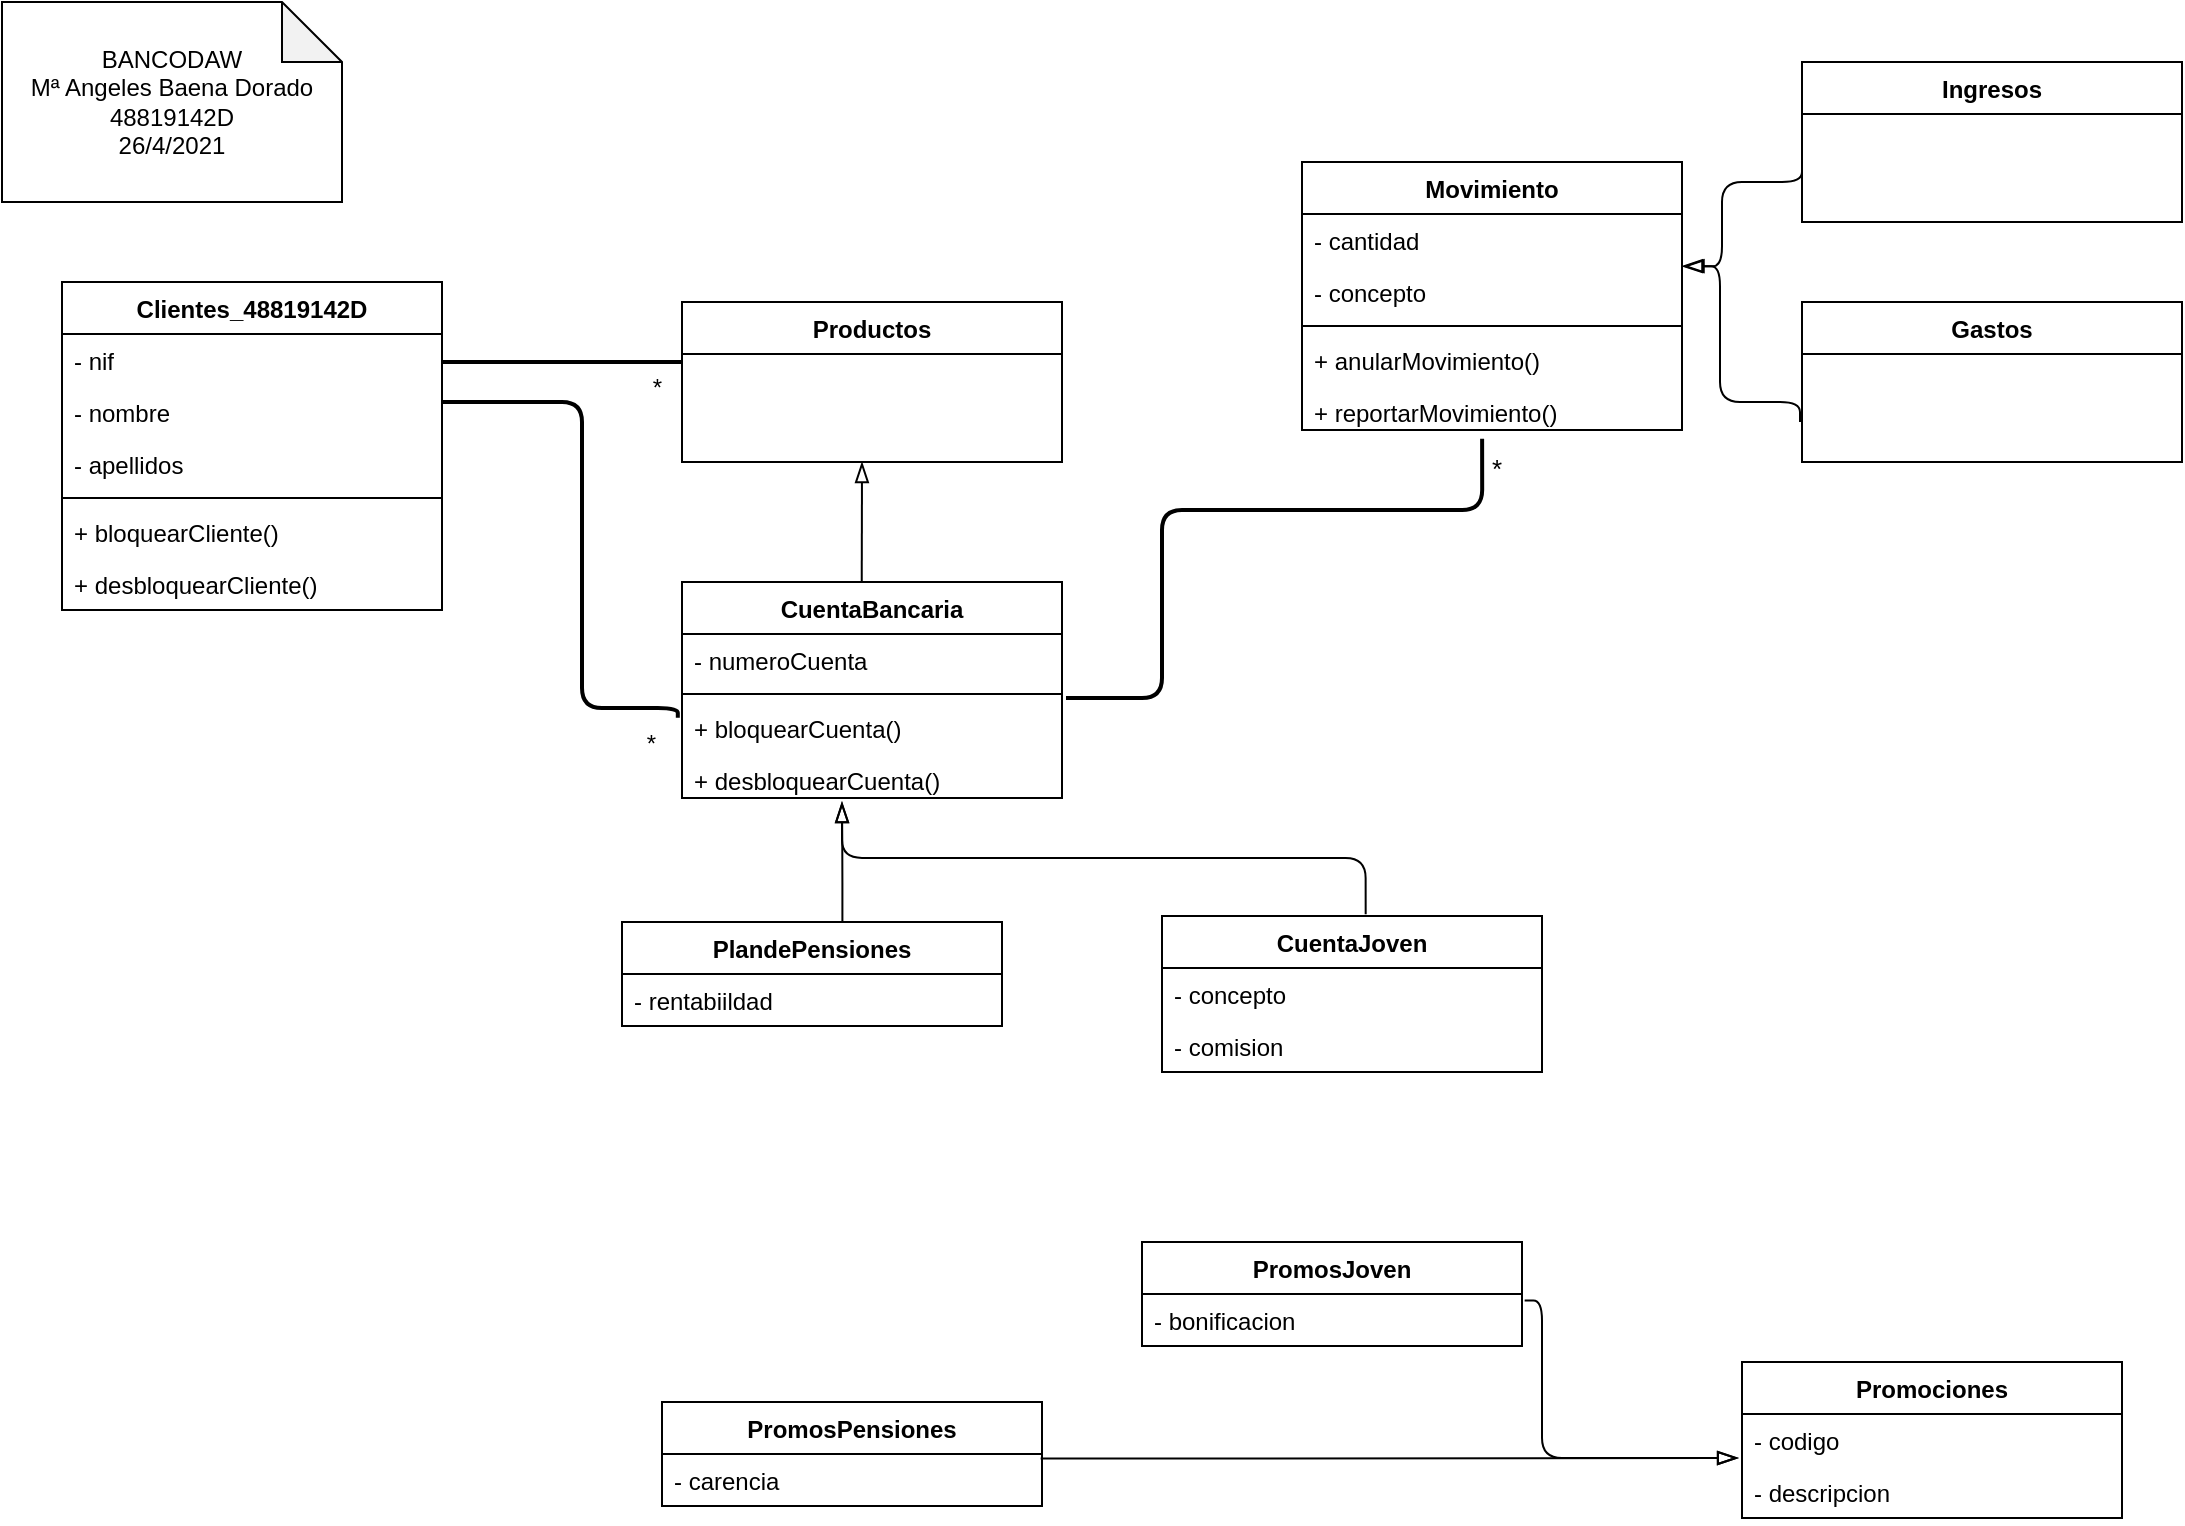 <mxfile version="14.6.6" type="github">
  <diagram id="C5RBs43oDa-KdzZeNtuy" name="Page-1">
    <mxGraphModel dx="813" dy="441" grid="1" gridSize="10" guides="1" tooltips="1" connect="1" arrows="1" fold="1" page="1" pageScale="1" pageWidth="1169" pageHeight="827" math="0" shadow="0">
      <root>
        <mxCell id="WIyWlLk6GJQsqaUBKTNV-0" />
        <mxCell id="WIyWlLk6GJQsqaUBKTNV-1" parent="WIyWlLk6GJQsqaUBKTNV-0" />
        <mxCell id="iE6FMapl29Qg4c_nM3nC-0" value="&lt;div&gt;BANCODAW&lt;/div&gt;&lt;div&gt;Mª Angeles Baena Dorado&lt;/div&gt;&lt;div&gt;48819142D&lt;br&gt;&lt;/div&gt;&lt;div&gt;26/4/2021&lt;br&gt;&lt;/div&gt;" style="shape=note;whiteSpace=wrap;html=1;backgroundOutline=1;darkOpacity=0.05;fontStyle=0" parent="WIyWlLk6GJQsqaUBKTNV-1" vertex="1">
          <mxGeometry x="40" y="20" width="170" height="100" as="geometry" />
        </mxCell>
        <mxCell id="xge_uJqHZkqQWPB38G0r-0" value="Clientes_48819142D" style="swimlane;fontStyle=1;align=center;verticalAlign=top;childLayout=stackLayout;horizontal=1;startSize=26;horizontalStack=0;resizeParent=1;resizeParentMax=0;resizeLast=0;collapsible=1;marginBottom=0;" vertex="1" parent="WIyWlLk6GJQsqaUBKTNV-1">
          <mxGeometry x="70" y="160" width="190" height="164" as="geometry" />
        </mxCell>
        <mxCell id="xge_uJqHZkqQWPB38G0r-1" value="- nif&#xa;" style="text;strokeColor=none;fillColor=none;align=left;verticalAlign=top;spacingLeft=4;spacingRight=4;overflow=hidden;rotatable=0;points=[[0,0.5],[1,0.5]];portConstraint=eastwest;" vertex="1" parent="xge_uJqHZkqQWPB38G0r-0">
          <mxGeometry y="26" width="190" height="26" as="geometry" />
        </mxCell>
        <mxCell id="xge_uJqHZkqQWPB38G0r-4" value="- nombre" style="text;strokeColor=none;fillColor=none;align=left;verticalAlign=top;spacingLeft=4;spacingRight=4;overflow=hidden;rotatable=0;points=[[0,0.5],[1,0.5]];portConstraint=eastwest;" vertex="1" parent="xge_uJqHZkqQWPB38G0r-0">
          <mxGeometry y="52" width="190" height="26" as="geometry" />
        </mxCell>
        <mxCell id="xge_uJqHZkqQWPB38G0r-5" value="- apellidos" style="text;strokeColor=none;fillColor=none;align=left;verticalAlign=top;spacingLeft=4;spacingRight=4;overflow=hidden;rotatable=0;points=[[0,0.5],[1,0.5]];portConstraint=eastwest;" vertex="1" parent="xge_uJqHZkqQWPB38G0r-0">
          <mxGeometry y="78" width="190" height="26" as="geometry" />
        </mxCell>
        <mxCell id="xge_uJqHZkqQWPB38G0r-2" value="" style="line;strokeWidth=1;fillColor=none;align=left;verticalAlign=middle;spacingTop=-1;spacingLeft=3;spacingRight=3;rotatable=0;labelPosition=right;points=[];portConstraint=eastwest;" vertex="1" parent="xge_uJqHZkqQWPB38G0r-0">
          <mxGeometry y="104" width="190" height="8" as="geometry" />
        </mxCell>
        <mxCell id="xge_uJqHZkqQWPB38G0r-3" value="+ bloquearCliente()" style="text;strokeColor=none;fillColor=none;align=left;verticalAlign=top;spacingLeft=4;spacingRight=4;overflow=hidden;rotatable=0;points=[[0,0.5],[1,0.5]];portConstraint=eastwest;" vertex="1" parent="xge_uJqHZkqQWPB38G0r-0">
          <mxGeometry y="112" width="190" height="26" as="geometry" />
        </mxCell>
        <mxCell id="xge_uJqHZkqQWPB38G0r-6" value="+ desbloquearCliente()" style="text;strokeColor=none;fillColor=none;align=left;verticalAlign=top;spacingLeft=4;spacingRight=4;overflow=hidden;rotatable=0;points=[[0,0.5],[1,0.5]];portConstraint=eastwest;" vertex="1" parent="xge_uJqHZkqQWPB38G0r-0">
          <mxGeometry y="138" width="190" height="26" as="geometry" />
        </mxCell>
        <mxCell id="xge_uJqHZkqQWPB38G0r-7" value="Ingresos" style="swimlane;fontStyle=1;align=center;verticalAlign=top;childLayout=stackLayout;horizontal=1;startSize=26;horizontalStack=0;resizeParent=1;resizeParentMax=0;resizeLast=0;collapsible=1;marginBottom=0;" vertex="1" parent="WIyWlLk6GJQsqaUBKTNV-1">
          <mxGeometry x="940" y="50" width="190" height="80" as="geometry" />
        </mxCell>
        <mxCell id="xge_uJqHZkqQWPB38G0r-14" value="CuentaBancaria" style="swimlane;fontStyle=1;align=center;verticalAlign=top;childLayout=stackLayout;horizontal=1;startSize=26;horizontalStack=0;resizeParent=1;resizeParentMax=0;resizeLast=0;collapsible=1;marginBottom=0;" vertex="1" parent="WIyWlLk6GJQsqaUBKTNV-1">
          <mxGeometry x="380" y="310" width="190" height="108" as="geometry" />
        </mxCell>
        <mxCell id="xge_uJqHZkqQWPB38G0r-15" value="- numeroCuenta" style="text;strokeColor=none;fillColor=none;align=left;verticalAlign=top;spacingLeft=4;spacingRight=4;overflow=hidden;rotatable=0;points=[[0,0.5],[1,0.5]];portConstraint=eastwest;" vertex="1" parent="xge_uJqHZkqQWPB38G0r-14">
          <mxGeometry y="26" width="190" height="26" as="geometry" />
        </mxCell>
        <mxCell id="xge_uJqHZkqQWPB38G0r-18" value="" style="line;strokeWidth=1;fillColor=none;align=left;verticalAlign=middle;spacingTop=-1;spacingLeft=3;spacingRight=3;rotatable=0;labelPosition=right;points=[];portConstraint=eastwest;" vertex="1" parent="xge_uJqHZkqQWPB38G0r-14">
          <mxGeometry y="52" width="190" height="8" as="geometry" />
        </mxCell>
        <mxCell id="xge_uJqHZkqQWPB38G0r-19" value="+ bloquearCuenta()" style="text;strokeColor=none;fillColor=none;align=left;verticalAlign=top;spacingLeft=4;spacingRight=4;overflow=hidden;rotatable=0;points=[[0,0.5],[1,0.5]];portConstraint=eastwest;" vertex="1" parent="xge_uJqHZkqQWPB38G0r-14">
          <mxGeometry y="60" width="190" height="26" as="geometry" />
        </mxCell>
        <mxCell id="xge_uJqHZkqQWPB38G0r-20" value="+ desbloquearCuenta()" style="text;strokeColor=none;fillColor=none;align=left;verticalAlign=top;spacingLeft=4;spacingRight=4;overflow=hidden;rotatable=0;points=[[0,0.5],[1,0.5]];portConstraint=eastwest;" vertex="1" parent="xge_uJqHZkqQWPB38G0r-14">
          <mxGeometry y="86" width="190" height="22" as="geometry" />
        </mxCell>
        <mxCell id="xge_uJqHZkqQWPB38G0r-21" value="Movimiento" style="swimlane;fontStyle=1;align=center;verticalAlign=top;childLayout=stackLayout;horizontal=1;startSize=26;horizontalStack=0;resizeParent=1;resizeParentMax=0;resizeLast=0;collapsible=1;marginBottom=0;" vertex="1" parent="WIyWlLk6GJQsqaUBKTNV-1">
          <mxGeometry x="690" y="100" width="190" height="134" as="geometry" />
        </mxCell>
        <mxCell id="xge_uJqHZkqQWPB38G0r-22" value="- cantidad" style="text;strokeColor=none;fillColor=none;align=left;verticalAlign=top;spacingLeft=4;spacingRight=4;overflow=hidden;rotatable=0;points=[[0,0.5],[1,0.5]];portConstraint=eastwest;" vertex="1" parent="xge_uJqHZkqQWPB38G0r-21">
          <mxGeometry y="26" width="190" height="26" as="geometry" />
        </mxCell>
        <mxCell id="xge_uJqHZkqQWPB38G0r-26" value="- concepto" style="text;strokeColor=none;fillColor=none;align=left;verticalAlign=top;spacingLeft=4;spacingRight=4;overflow=hidden;rotatable=0;points=[[0,0.5],[1,0.5]];portConstraint=eastwest;" vertex="1" parent="xge_uJqHZkqQWPB38G0r-21">
          <mxGeometry y="52" width="190" height="26" as="geometry" />
        </mxCell>
        <mxCell id="xge_uJqHZkqQWPB38G0r-23" value="" style="line;strokeWidth=1;fillColor=none;align=left;verticalAlign=middle;spacingTop=-1;spacingLeft=3;spacingRight=3;rotatable=0;labelPosition=right;points=[];portConstraint=eastwest;" vertex="1" parent="xge_uJqHZkqQWPB38G0r-21">
          <mxGeometry y="78" width="190" height="8" as="geometry" />
        </mxCell>
        <mxCell id="xge_uJqHZkqQWPB38G0r-24" value="+ anularMovimiento()" style="text;strokeColor=none;fillColor=none;align=left;verticalAlign=top;spacingLeft=4;spacingRight=4;overflow=hidden;rotatable=0;points=[[0,0.5],[1,0.5]];portConstraint=eastwest;" vertex="1" parent="xge_uJqHZkqQWPB38G0r-21">
          <mxGeometry y="86" width="190" height="26" as="geometry" />
        </mxCell>
        <mxCell id="xge_uJqHZkqQWPB38G0r-25" value="+ reportarMovimiento()" style="text;strokeColor=none;fillColor=none;align=left;verticalAlign=top;spacingLeft=4;spacingRight=4;overflow=hidden;rotatable=0;points=[[0,0.5],[1,0.5]];portConstraint=eastwest;" vertex="1" parent="xge_uJqHZkqQWPB38G0r-21">
          <mxGeometry y="112" width="190" height="22" as="geometry" />
        </mxCell>
        <mxCell id="xge_uJqHZkqQWPB38G0r-27" value="Productos" style="swimlane;fontStyle=1;align=center;verticalAlign=top;childLayout=stackLayout;horizontal=1;startSize=26;horizontalStack=0;resizeParent=1;resizeParentMax=0;resizeLast=0;collapsible=1;marginBottom=0;" vertex="1" parent="WIyWlLk6GJQsqaUBKTNV-1">
          <mxGeometry x="380" y="170" width="190" height="80" as="geometry" />
        </mxCell>
        <mxCell id="xge_uJqHZkqQWPB38G0r-28" value="Gastos" style="swimlane;fontStyle=1;align=center;verticalAlign=top;childLayout=stackLayout;horizontal=1;startSize=26;horizontalStack=0;resizeParent=1;resizeParentMax=0;resizeLast=0;collapsible=1;marginBottom=0;" vertex="1" parent="WIyWlLk6GJQsqaUBKTNV-1">
          <mxGeometry x="940" y="170" width="190" height="80" as="geometry" />
        </mxCell>
        <mxCell id="xge_uJqHZkqQWPB38G0r-29" value="PlandePensiones" style="swimlane;fontStyle=1;align=center;verticalAlign=top;childLayout=stackLayout;horizontal=1;startSize=26;horizontalStack=0;resizeParent=1;resizeParentMax=0;resizeLast=0;collapsible=1;marginBottom=0;" vertex="1" parent="WIyWlLk6GJQsqaUBKTNV-1">
          <mxGeometry x="350" y="480" width="190" height="52" as="geometry" />
        </mxCell>
        <mxCell id="xge_uJqHZkqQWPB38G0r-30" value="- rentabiildad" style="text;strokeColor=none;fillColor=none;align=left;verticalAlign=top;spacingLeft=4;spacingRight=4;overflow=hidden;rotatable=0;points=[[0,0.5],[1,0.5]];portConstraint=eastwest;" vertex="1" parent="xge_uJqHZkqQWPB38G0r-29">
          <mxGeometry y="26" width="190" height="26" as="geometry" />
        </mxCell>
        <mxCell id="xge_uJqHZkqQWPB38G0r-34" value="Promociones" style="swimlane;fontStyle=1;align=center;verticalAlign=top;childLayout=stackLayout;horizontal=1;startSize=26;horizontalStack=0;resizeParent=1;resizeParentMax=0;resizeLast=0;collapsible=1;marginBottom=0;" vertex="1" parent="WIyWlLk6GJQsqaUBKTNV-1">
          <mxGeometry x="910" y="700" width="190" height="78" as="geometry" />
        </mxCell>
        <mxCell id="xge_uJqHZkqQWPB38G0r-35" value="- codigo" style="text;strokeColor=none;fillColor=none;align=left;verticalAlign=top;spacingLeft=4;spacingRight=4;overflow=hidden;rotatable=0;points=[[0,0.5],[1,0.5]];portConstraint=eastwest;" vertex="1" parent="xge_uJqHZkqQWPB38G0r-34">
          <mxGeometry y="26" width="190" height="26" as="geometry" />
        </mxCell>
        <mxCell id="xge_uJqHZkqQWPB38G0r-39" value="- descripcion" style="text;strokeColor=none;fillColor=none;align=left;verticalAlign=top;spacingLeft=4;spacingRight=4;overflow=hidden;rotatable=0;points=[[0,0.5],[1,0.5]];portConstraint=eastwest;" vertex="1" parent="xge_uJqHZkqQWPB38G0r-34">
          <mxGeometry y="52" width="190" height="26" as="geometry" />
        </mxCell>
        <mxCell id="xge_uJqHZkqQWPB38G0r-40" value="PromosJoven" style="swimlane;fontStyle=1;align=center;verticalAlign=top;childLayout=stackLayout;horizontal=1;startSize=26;horizontalStack=0;resizeParent=1;resizeParentMax=0;resizeLast=0;collapsible=1;marginBottom=0;" vertex="1" parent="WIyWlLk6GJQsqaUBKTNV-1">
          <mxGeometry x="610" y="640" width="190" height="52" as="geometry" />
        </mxCell>
        <mxCell id="xge_uJqHZkqQWPB38G0r-41" value="- bonificacion" style="text;strokeColor=none;fillColor=none;align=left;verticalAlign=top;spacingLeft=4;spacingRight=4;overflow=hidden;rotatable=0;points=[[0,0.5],[1,0.5]];portConstraint=eastwest;" vertex="1" parent="xge_uJqHZkqQWPB38G0r-40">
          <mxGeometry y="26" width="190" height="26" as="geometry" />
        </mxCell>
        <mxCell id="xge_uJqHZkqQWPB38G0r-44" value="CuentaJoven" style="swimlane;fontStyle=1;align=center;verticalAlign=top;childLayout=stackLayout;horizontal=1;startSize=26;horizontalStack=0;resizeParent=1;resizeParentMax=0;resizeLast=0;collapsible=1;marginBottom=0;" vertex="1" parent="WIyWlLk6GJQsqaUBKTNV-1">
          <mxGeometry x="620" y="477" width="190" height="78" as="geometry" />
        </mxCell>
        <mxCell id="xge_uJqHZkqQWPB38G0r-45" value="- concepto" style="text;strokeColor=none;fillColor=none;align=left;verticalAlign=top;spacingLeft=4;spacingRight=4;overflow=hidden;rotatable=0;points=[[0,0.5],[1,0.5]];portConstraint=eastwest;" vertex="1" parent="xge_uJqHZkqQWPB38G0r-44">
          <mxGeometry y="26" width="190" height="26" as="geometry" />
        </mxCell>
        <mxCell id="xge_uJqHZkqQWPB38G0r-46" value="- comision" style="text;strokeColor=none;fillColor=none;align=left;verticalAlign=top;spacingLeft=4;spacingRight=4;overflow=hidden;rotatable=0;points=[[0,0.5],[1,0.5]];portConstraint=eastwest;" vertex="1" parent="xge_uJqHZkqQWPB38G0r-44">
          <mxGeometry y="52" width="190" height="26" as="geometry" />
        </mxCell>
        <mxCell id="xge_uJqHZkqQWPB38G0r-47" value="PromosPensiones" style="swimlane;fontStyle=1;align=center;verticalAlign=top;childLayout=stackLayout;horizontal=1;startSize=26;horizontalStack=0;resizeParent=1;resizeParentMax=0;resizeLast=0;collapsible=1;marginBottom=0;" vertex="1" parent="WIyWlLk6GJQsqaUBKTNV-1">
          <mxGeometry x="370" y="720" width="190" height="52" as="geometry" />
        </mxCell>
        <mxCell id="xge_uJqHZkqQWPB38G0r-48" value="- carencia" style="text;strokeColor=none;fillColor=none;align=left;verticalAlign=top;spacingLeft=4;spacingRight=4;overflow=hidden;rotatable=0;points=[[0,0.5],[1,0.5]];portConstraint=eastwest;" vertex="1" parent="xge_uJqHZkqQWPB38G0r-47">
          <mxGeometry y="26" width="190" height="26" as="geometry" />
        </mxCell>
        <mxCell id="xge_uJqHZkqQWPB38G0r-56" value="" style="verticalAlign=bottom;html=1;endArrow=none;edgeStyle=orthogonalEdgeStyle;strokeWidth=2;" edge="1" parent="WIyWlLk6GJQsqaUBKTNV-1">
          <mxGeometry y="10" relative="1" as="geometry">
            <mxPoint x="260" y="200" as="sourcePoint" />
            <mxPoint x="380" y="200" as="targetPoint" />
            <mxPoint as="offset" />
          </mxGeometry>
        </mxCell>
        <mxCell id="xge_uJqHZkqQWPB38G0r-58" value="*" style="resizable=0;html=1;align=right;verticalAlign=top;labelBackgroundColor=none;fontSize=12;" connectable="0" vertex="1" parent="xge_uJqHZkqQWPB38G0r-56">
          <mxGeometry x="1" relative="1" as="geometry">
            <mxPoint x="-10" y="-1" as="offset" />
          </mxGeometry>
        </mxCell>
        <mxCell id="xge_uJqHZkqQWPB38G0r-60" value="" style="endArrow=blockThin;startArrow=none;endFill=0;startFill=0;endSize=8;html=1;verticalAlign=bottom;labelBackgroundColor=none;strokeWidth=1;fontSize=12;exitX=0.473;exitY=-0.001;exitDx=0;exitDy=0;exitPerimeter=0;" edge="1" parent="WIyWlLk6GJQsqaUBKTNV-1" source="xge_uJqHZkqQWPB38G0r-14">
          <mxGeometry width="160" relative="1" as="geometry">
            <mxPoint x="470" y="300" as="sourcePoint" />
            <mxPoint x="470" y="250" as="targetPoint" />
          </mxGeometry>
        </mxCell>
        <mxCell id="xge_uJqHZkqQWPB38G0r-61" value="" style="verticalAlign=bottom;html=1;endArrow=none;edgeStyle=orthogonalEdgeStyle;strokeWidth=2;entryX=-0.011;entryY=0.302;entryDx=0;entryDy=0;entryPerimeter=0;" edge="1" parent="WIyWlLk6GJQsqaUBKTNV-1" target="xge_uJqHZkqQWPB38G0r-19">
          <mxGeometry y="10" relative="1" as="geometry">
            <mxPoint x="260" y="220" as="sourcePoint" />
            <mxPoint x="377" y="377" as="targetPoint" />
            <mxPoint as="offset" />
            <Array as="points">
              <mxPoint x="330" y="220" />
              <mxPoint x="330" y="373" />
              <mxPoint x="378" y="373" />
            </Array>
          </mxGeometry>
        </mxCell>
        <mxCell id="xge_uJqHZkqQWPB38G0r-62" value="*" style="resizable=0;html=1;align=right;verticalAlign=top;labelBackgroundColor=none;fontSize=12;" connectable="0" vertex="1" parent="xge_uJqHZkqQWPB38G0r-61">
          <mxGeometry x="1" relative="1" as="geometry">
            <mxPoint x="-10" y="-1" as="offset" />
          </mxGeometry>
        </mxCell>
        <mxCell id="xge_uJqHZkqQWPB38G0r-63" value="" style="verticalAlign=bottom;html=1;endArrow=none;edgeStyle=orthogonalEdgeStyle;strokeWidth=2;fontSize=12;entryX=0.474;entryY=1.201;entryDx=0;entryDy=0;entryPerimeter=0;" edge="1" parent="WIyWlLk6GJQsqaUBKTNV-1" target="xge_uJqHZkqQWPB38G0r-25">
          <mxGeometry relative="1" as="geometry">
            <mxPoint x="572" y="368" as="sourcePoint" />
            <mxPoint x="677" y="274" as="targetPoint" />
            <Array as="points">
              <mxPoint x="620" y="368" />
              <mxPoint x="620" y="274" />
              <mxPoint x="780" y="274" />
            </Array>
          </mxGeometry>
        </mxCell>
        <mxCell id="xge_uJqHZkqQWPB38G0r-64" value="" style="resizable=0;html=1;align=left;verticalAlign=top;labelBackgroundColor=none;fontSize=10" connectable="0" vertex="1" parent="xge_uJqHZkqQWPB38G0r-63">
          <mxGeometry x="-1" relative="1" as="geometry" />
        </mxCell>
        <mxCell id="xge_uJqHZkqQWPB38G0r-65" value="*" style="resizable=0;html=1;align=right;verticalAlign=top;labelBackgroundColor=none;fontSize=13;" connectable="0" vertex="1" parent="xge_uJqHZkqQWPB38G0r-63">
          <mxGeometry x="1" relative="1" as="geometry">
            <mxPoint x="10" as="offset" />
          </mxGeometry>
        </mxCell>
        <mxCell id="xge_uJqHZkqQWPB38G0r-66" value="" style="endArrow=blockThin;startArrow=none;endFill=0;startFill=0;endSize=8;html=1;verticalAlign=bottom;labelBackgroundColor=none;strokeWidth=1;fontSize=12;entryX=1.004;entryY=0.005;entryDx=0;entryDy=0;entryPerimeter=0;edgeStyle=orthogonalEdgeStyle;" edge="1" parent="WIyWlLk6GJQsqaUBKTNV-1" target="xge_uJqHZkqQWPB38G0r-26">
          <mxGeometry width="160" relative="1" as="geometry">
            <mxPoint x="940" y="100" as="sourcePoint" />
            <mxPoint x="480" y="260" as="targetPoint" />
            <Array as="points">
              <mxPoint x="940" y="110" />
              <mxPoint x="900" y="110" />
              <mxPoint x="900" y="152" />
            </Array>
          </mxGeometry>
        </mxCell>
        <mxCell id="xge_uJqHZkqQWPB38G0r-67" value="" style="endArrow=blockThin;startArrow=none;endFill=0;startFill=0;endSize=8;html=1;verticalAlign=bottom;labelBackgroundColor=none;strokeWidth=1;fontSize=12;entryX=1.004;entryY=0.005;entryDx=0;entryDy=0;entryPerimeter=0;edgeStyle=orthogonalEdgeStyle;" edge="1" parent="WIyWlLk6GJQsqaUBKTNV-1">
          <mxGeometry width="160" relative="1" as="geometry">
            <mxPoint x="939" y="230" as="sourcePoint" />
            <mxPoint x="880" y="152.13" as="targetPoint" />
            <Array as="points">
              <mxPoint x="939" y="230" />
              <mxPoint x="939" y="220" />
              <mxPoint x="899" y="220" />
              <mxPoint x="899" y="152" />
            </Array>
          </mxGeometry>
        </mxCell>
        <mxCell id="xge_uJqHZkqQWPB38G0r-68" value="" style="endArrow=blockThin;startArrow=none;endFill=0;startFill=0;endSize=8;html=1;verticalAlign=bottom;labelBackgroundColor=none;strokeWidth=1;fontSize=12;exitX=0.58;exitY=0;exitDx=0;exitDy=0;exitPerimeter=0;edgeStyle=orthogonalEdgeStyle;" edge="1" parent="WIyWlLk6GJQsqaUBKTNV-1" source="xge_uJqHZkqQWPB38G0r-29">
          <mxGeometry width="160" relative="1" as="geometry">
            <mxPoint x="460.0" y="469.892" as="sourcePoint" />
            <mxPoint x="460" y="420" as="targetPoint" />
          </mxGeometry>
        </mxCell>
        <mxCell id="xge_uJqHZkqQWPB38G0r-69" value="" style="endArrow=blockThin;startArrow=none;endFill=0;startFill=0;endSize=8;html=1;verticalAlign=bottom;labelBackgroundColor=none;strokeWidth=1;fontSize=12;exitX=0.536;exitY=-0.011;exitDx=0;exitDy=0;exitPerimeter=0;edgeStyle=orthogonalEdgeStyle;" edge="1" parent="WIyWlLk6GJQsqaUBKTNV-1" source="xge_uJqHZkqQWPB38G0r-44">
          <mxGeometry width="160" relative="1" as="geometry">
            <mxPoint x="470.2" y="490" as="sourcePoint" />
            <mxPoint x="460" y="420" as="targetPoint" />
            <Array as="points">
              <mxPoint x="722" y="448" />
              <mxPoint x="460" y="448" />
            </Array>
          </mxGeometry>
        </mxCell>
        <mxCell id="xge_uJqHZkqQWPB38G0r-70" value="" style="endArrow=blockThin;startArrow=none;endFill=0;startFill=0;endSize=8;html=1;verticalAlign=bottom;labelBackgroundColor=none;strokeWidth=1;fontSize=12;exitX=1.007;exitY=0.126;exitDx=0;exitDy=0;exitPerimeter=0;edgeStyle=orthogonalEdgeStyle;entryX=-0.01;entryY=0.83;entryDx=0;entryDy=0;entryPerimeter=0;" edge="1" parent="WIyWlLk6GJQsqaUBKTNV-1" source="xge_uJqHZkqQWPB38G0r-41" target="xge_uJqHZkqQWPB38G0r-35">
          <mxGeometry width="160" relative="1" as="geometry">
            <mxPoint x="810.0" y="736.142" as="sourcePoint" />
            <mxPoint x="548.16" y="680" as="targetPoint" />
            <Array as="points">
              <mxPoint x="810" y="669" />
              <mxPoint x="810" y="748" />
              <mxPoint x="908" y="748" />
            </Array>
          </mxGeometry>
        </mxCell>
        <mxCell id="xge_uJqHZkqQWPB38G0r-72" value="" style="endArrow=blockThin;startArrow=none;endFill=0;startFill=0;endSize=8;html=1;verticalAlign=bottom;labelBackgroundColor=none;strokeWidth=1;fontSize=12;exitX=1.007;exitY=-0.027;exitDx=0;exitDy=0;exitPerimeter=0;" edge="1" parent="WIyWlLk6GJQsqaUBKTNV-1">
          <mxGeometry width="160" relative="1" as="geometry">
            <mxPoint x="559.33" y="748.298" as="sourcePoint" />
            <mxPoint x="908" y="748" as="targetPoint" />
          </mxGeometry>
        </mxCell>
      </root>
    </mxGraphModel>
  </diagram>
</mxfile>
